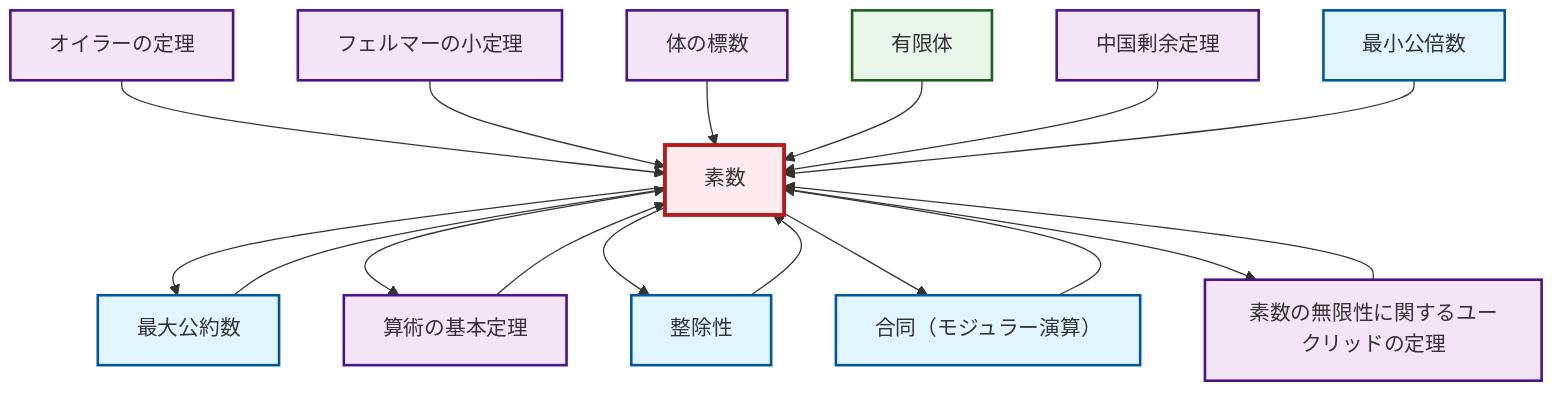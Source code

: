 graph TD
    classDef definition fill:#e1f5fe,stroke:#01579b,stroke-width:2px
    classDef theorem fill:#f3e5f5,stroke:#4a148c,stroke-width:2px
    classDef axiom fill:#fff3e0,stroke:#e65100,stroke-width:2px
    classDef example fill:#e8f5e9,stroke:#1b5e20,stroke-width:2px
    classDef current fill:#ffebee,stroke:#b71c1c,stroke-width:3px
    def-lcm["最小公倍数"]:::definition
    thm-chinese-remainder["中国剰余定理"]:::theorem
    thm-field-characteristic["体の標数"]:::theorem
    def-gcd["最大公約数"]:::definition
    thm-euler["オイラーの定理"]:::theorem
    thm-euclid-infinitude-primes["素数の無限性に関するユークリッドの定理"]:::theorem
    thm-fundamental-arithmetic["算術の基本定理"]:::theorem
    ex-finite-field["有限体"]:::example
    def-divisibility["整除性"]:::definition
    def-congruence["合同（モジュラー演算）"]:::definition
    def-prime["素数"]:::definition
    thm-fermat-little["フェルマーの小定理"]:::theorem
    thm-euler --> def-prime
    def-prime --> def-gcd
    thm-euclid-infinitude-primes --> def-prime
    thm-fundamental-arithmetic --> def-prime
    def-divisibility --> def-prime
    def-gcd --> def-prime
    thm-fermat-little --> def-prime
    thm-field-characteristic --> def-prime
    def-prime --> thm-fundamental-arithmetic
    def-prime --> def-divisibility
    def-congruence --> def-prime
    ex-finite-field --> def-prime
    def-prime --> def-congruence
    def-prime --> thm-euclid-infinitude-primes
    thm-chinese-remainder --> def-prime
    def-lcm --> def-prime
    class def-prime current